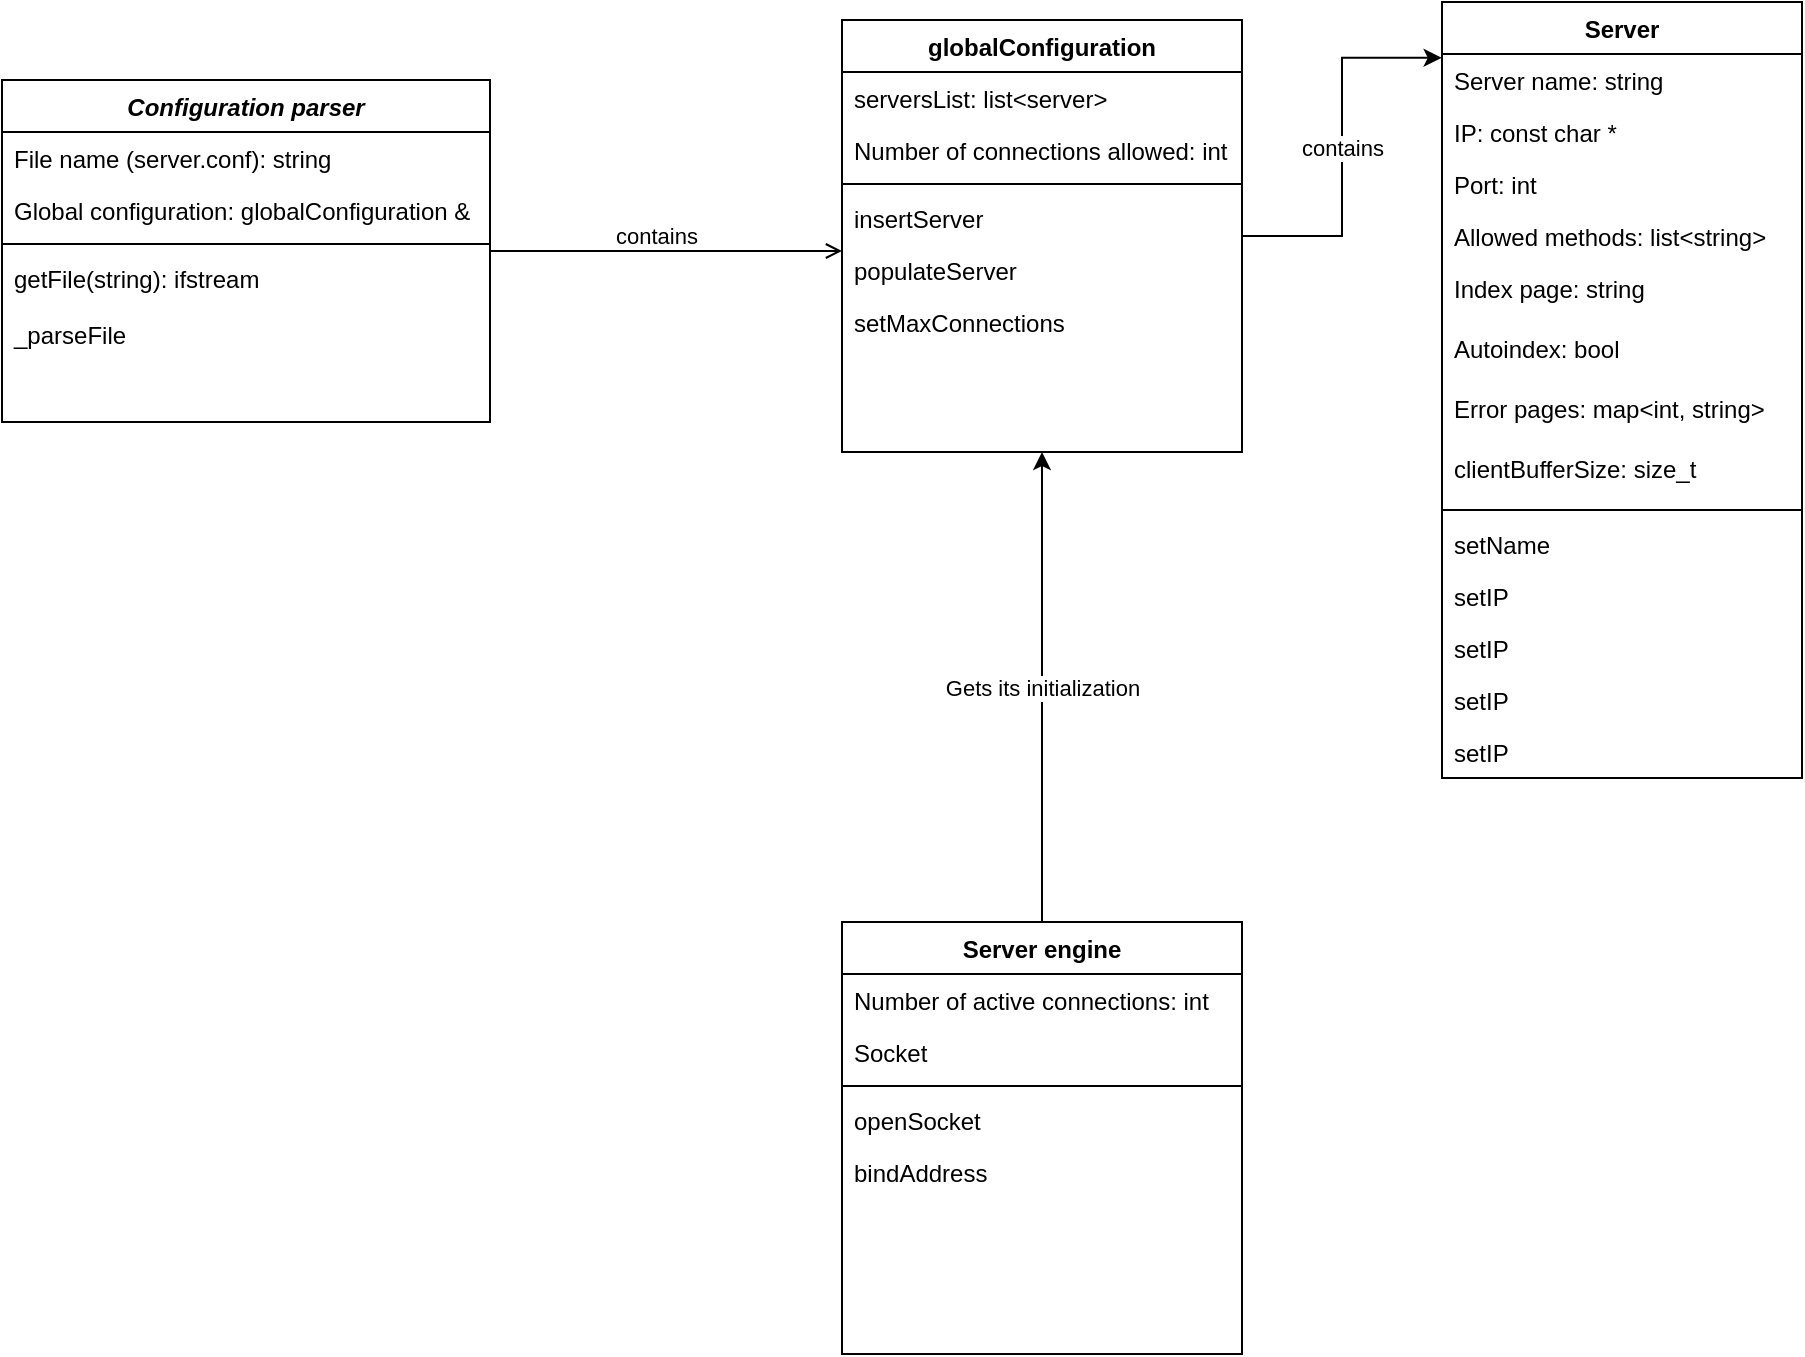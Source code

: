 <mxfile version="20.2.2" type="github">
  <diagram id="C5RBs43oDa-KdzZeNtuy" name="Page-1">
    <mxGraphModel dx="2785" dy="1525" grid="1" gridSize="10" guides="1" tooltips="1" connect="1" arrows="1" fold="1" page="1" pageScale="1" pageWidth="1000" pageHeight="1169" math="0" shadow="0">
      <root>
        <mxCell id="WIyWlLk6GJQsqaUBKTNV-0" />
        <mxCell id="WIyWlLk6GJQsqaUBKTNV-1" parent="WIyWlLk6GJQsqaUBKTNV-0" />
        <mxCell id="zkfFHV4jXpPFQw0GAbJ--0" value="Configuration parser" style="swimlane;fontStyle=3;align=center;verticalAlign=top;childLayout=stackLayout;horizontal=1;startSize=26;horizontalStack=0;resizeParent=1;resizeLast=0;collapsible=1;marginBottom=0;rounded=0;shadow=0;strokeWidth=1;" parent="WIyWlLk6GJQsqaUBKTNV-1" vertex="1">
          <mxGeometry x="10" y="129" width="244" height="171" as="geometry">
            <mxRectangle x="230" y="140" width="160" height="26" as="alternateBounds" />
          </mxGeometry>
        </mxCell>
        <mxCell id="zkfFHV4jXpPFQw0GAbJ--1" value="File name (server.conf): string" style="text;align=left;verticalAlign=top;spacingLeft=4;spacingRight=4;overflow=hidden;rotatable=0;points=[[0,0.5],[1,0.5]];portConstraint=eastwest;" parent="zkfFHV4jXpPFQw0GAbJ--0" vertex="1">
          <mxGeometry y="26" width="244" height="26" as="geometry" />
        </mxCell>
        <mxCell id="zkfFHV4jXpPFQw0GAbJ--2" value="Global configuration: globalConfiguration &amp;" style="text;align=left;verticalAlign=top;spacingLeft=4;spacingRight=4;overflow=hidden;rotatable=0;points=[[0,0.5],[1,0.5]];portConstraint=eastwest;rounded=0;shadow=0;html=0;" parent="zkfFHV4jXpPFQw0GAbJ--0" vertex="1">
          <mxGeometry y="52" width="244" height="26" as="geometry" />
        </mxCell>
        <mxCell id="zkfFHV4jXpPFQw0GAbJ--4" value="" style="line;html=1;strokeWidth=1;align=left;verticalAlign=middle;spacingTop=-1;spacingLeft=3;spacingRight=3;rotatable=0;labelPosition=right;points=[];portConstraint=eastwest;" parent="zkfFHV4jXpPFQw0GAbJ--0" vertex="1">
          <mxGeometry y="78" width="244" height="8" as="geometry" />
        </mxCell>
        <mxCell id="oprgUAEJjMY1lW2L3Nvr-45" value="getFile(string): ifstream" style="text;align=left;verticalAlign=top;spacingLeft=4;spacingRight=4;overflow=hidden;rotatable=0;points=[[0,0.5],[1,0.5]];portConstraint=eastwest;" vertex="1" parent="zkfFHV4jXpPFQw0GAbJ--0">
          <mxGeometry y="86" width="244" height="28" as="geometry" />
        </mxCell>
        <mxCell id="zkfFHV4jXpPFQw0GAbJ--5" value="_parseFile" style="text;align=left;verticalAlign=top;spacingLeft=4;spacingRight=4;overflow=hidden;rotatable=0;points=[[0,0.5],[1,0.5]];portConstraint=eastwest;" parent="zkfFHV4jXpPFQw0GAbJ--0" vertex="1">
          <mxGeometry y="114" width="244" height="30" as="geometry" />
        </mxCell>
        <mxCell id="oprgUAEJjMY1lW2L3Nvr-10" value="contains" style="edgeStyle=orthogonalEdgeStyle;rounded=0;orthogonalLoop=1;jettySize=auto;html=1;entryX=-0.001;entryY=0.072;entryDx=0;entryDy=0;entryPerimeter=0;" edge="1" parent="WIyWlLk6GJQsqaUBKTNV-1" source="zkfFHV4jXpPFQw0GAbJ--17" target="oprgUAEJjMY1lW2L3Nvr-1">
          <mxGeometry relative="1" as="geometry" />
        </mxCell>
        <mxCell id="zkfFHV4jXpPFQw0GAbJ--17" value="globalConfiguration" style="swimlane;fontStyle=1;align=center;verticalAlign=top;childLayout=stackLayout;horizontal=1;startSize=26;horizontalStack=0;resizeParent=1;resizeLast=0;collapsible=1;marginBottom=0;rounded=0;shadow=0;strokeWidth=1;" parent="WIyWlLk6GJQsqaUBKTNV-1" vertex="1">
          <mxGeometry x="430" y="99" width="200" height="216" as="geometry">
            <mxRectangle x="550" y="140" width="160" height="26" as="alternateBounds" />
          </mxGeometry>
        </mxCell>
        <mxCell id="zkfFHV4jXpPFQw0GAbJ--18" value="serversList: list&lt;server&gt;" style="text;align=left;verticalAlign=top;spacingLeft=4;spacingRight=4;overflow=hidden;rotatable=0;points=[[0,0.5],[1,0.5]];portConstraint=eastwest;" parent="zkfFHV4jXpPFQw0GAbJ--17" vertex="1">
          <mxGeometry y="26" width="200" height="26" as="geometry" />
        </mxCell>
        <mxCell id="zkfFHV4jXpPFQw0GAbJ--19" value="Number of connections allowed: int" style="text;align=left;verticalAlign=top;spacingLeft=4;spacingRight=4;overflow=hidden;rotatable=0;points=[[0,0.5],[1,0.5]];portConstraint=eastwest;rounded=0;shadow=0;html=0;" parent="zkfFHV4jXpPFQw0GAbJ--17" vertex="1">
          <mxGeometry y="52" width="200" height="26" as="geometry" />
        </mxCell>
        <mxCell id="zkfFHV4jXpPFQw0GAbJ--23" value="" style="line;html=1;strokeWidth=1;align=left;verticalAlign=middle;spacingTop=-1;spacingLeft=3;spacingRight=3;rotatable=0;labelPosition=right;points=[];portConstraint=eastwest;" parent="zkfFHV4jXpPFQw0GAbJ--17" vertex="1">
          <mxGeometry y="78" width="200" height="8" as="geometry" />
        </mxCell>
        <mxCell id="zkfFHV4jXpPFQw0GAbJ--24" value="insertServer" style="text;align=left;verticalAlign=top;spacingLeft=4;spacingRight=4;overflow=hidden;rotatable=0;points=[[0,0.5],[1,0.5]];portConstraint=eastwest;" parent="zkfFHV4jXpPFQw0GAbJ--17" vertex="1">
          <mxGeometry y="86" width="200" height="26" as="geometry" />
        </mxCell>
        <mxCell id="zkfFHV4jXpPFQw0GAbJ--25" value="populateServer" style="text;align=left;verticalAlign=top;spacingLeft=4;spacingRight=4;overflow=hidden;rotatable=0;points=[[0,0.5],[1,0.5]];portConstraint=eastwest;" parent="zkfFHV4jXpPFQw0GAbJ--17" vertex="1">
          <mxGeometry y="112" width="200" height="26" as="geometry" />
        </mxCell>
        <mxCell id="oprgUAEJjMY1lW2L3Nvr-37" value="setMaxConnections" style="text;align=left;verticalAlign=top;spacingLeft=4;spacingRight=4;overflow=hidden;rotatable=0;points=[[0,0.5],[1,0.5]];portConstraint=eastwest;" vertex="1" parent="zkfFHV4jXpPFQw0GAbJ--17">
          <mxGeometry y="138" width="200" height="26" as="geometry" />
        </mxCell>
        <mxCell id="zkfFHV4jXpPFQw0GAbJ--26" value="contains" style="endArrow=open;shadow=0;strokeWidth=1;rounded=0;endFill=1;edgeStyle=elbowEdgeStyle;elbow=vertical;" parent="WIyWlLk6GJQsqaUBKTNV-1" source="zkfFHV4jXpPFQw0GAbJ--0" target="zkfFHV4jXpPFQw0GAbJ--17" edge="1">
          <mxGeometry x="-0.053" y="8" relative="1" as="geometry">
            <mxPoint x="344" y="201" as="sourcePoint" />
            <mxPoint x="504" y="201" as="targetPoint" />
            <mxPoint as="offset" />
          </mxGeometry>
        </mxCell>
        <mxCell id="oprgUAEJjMY1lW2L3Nvr-1" value="Server" style="swimlane;fontStyle=1;align=center;verticalAlign=top;childLayout=stackLayout;horizontal=1;startSize=26;horizontalStack=0;resizeParent=1;resizeLast=0;collapsible=1;marginBottom=0;rounded=0;shadow=0;strokeWidth=1;" vertex="1" parent="WIyWlLk6GJQsqaUBKTNV-1">
          <mxGeometry x="730" y="90" width="180" height="388" as="geometry">
            <mxRectangle x="550" y="140" width="160" height="26" as="alternateBounds" />
          </mxGeometry>
        </mxCell>
        <mxCell id="oprgUAEJjMY1lW2L3Nvr-3" value="Server name: string" style="text;align=left;verticalAlign=top;spacingLeft=4;spacingRight=4;overflow=hidden;rotatable=0;points=[[0,0.5],[1,0.5]];portConstraint=eastwest;rounded=0;shadow=0;html=0;fontStyle=0" vertex="1" parent="oprgUAEJjMY1lW2L3Nvr-1">
          <mxGeometry y="26" width="180" height="26" as="geometry" />
        </mxCell>
        <mxCell id="oprgUAEJjMY1lW2L3Nvr-2" value="IP: const char *" style="text;align=left;verticalAlign=top;spacingLeft=4;spacingRight=4;overflow=hidden;rotatable=0;points=[[0,0.5],[1,0.5]];portConstraint=eastwest;fontStyle=0" vertex="1" parent="oprgUAEJjMY1lW2L3Nvr-1">
          <mxGeometry y="52" width="180" height="26" as="geometry" />
        </mxCell>
        <mxCell id="oprgUAEJjMY1lW2L3Nvr-4" value="Port: int" style="text;align=left;verticalAlign=top;spacingLeft=4;spacingRight=4;overflow=hidden;rotatable=0;points=[[0,0.5],[1,0.5]];portConstraint=eastwest;rounded=0;shadow=0;html=0;fontStyle=0" vertex="1" parent="oprgUAEJjMY1lW2L3Nvr-1">
          <mxGeometry y="78" width="180" height="26" as="geometry" />
        </mxCell>
        <mxCell id="oprgUAEJjMY1lW2L3Nvr-5" value="Allowed methods: list&lt;string&gt;" style="text;align=left;verticalAlign=top;spacingLeft=4;spacingRight=4;overflow=hidden;rotatable=0;points=[[0,0.5],[1,0.5]];portConstraint=eastwest;rounded=0;shadow=0;html=0;fontStyle=0" vertex="1" parent="oprgUAEJjMY1lW2L3Nvr-1">
          <mxGeometry y="104" width="180" height="26" as="geometry" />
        </mxCell>
        <mxCell id="oprgUAEJjMY1lW2L3Nvr-6" value="Index page: string" style="text;align=left;verticalAlign=top;spacingLeft=4;spacingRight=4;overflow=hidden;rotatable=0;points=[[0,0.5],[1,0.5]];portConstraint=eastwest;rounded=0;shadow=0;html=0;fontStyle=0" vertex="1" parent="oprgUAEJjMY1lW2L3Nvr-1">
          <mxGeometry y="130" width="180" height="30" as="geometry" />
        </mxCell>
        <mxCell id="oprgUAEJjMY1lW2L3Nvr-36" value="Autoindex: bool" style="text;align=left;verticalAlign=top;spacingLeft=4;spacingRight=4;overflow=hidden;rotatable=0;points=[[0,0.5],[1,0.5]];portConstraint=eastwest;rounded=0;shadow=0;html=0;fontStyle=0" vertex="1" parent="oprgUAEJjMY1lW2L3Nvr-1">
          <mxGeometry y="160" width="180" height="30" as="geometry" />
        </mxCell>
        <mxCell id="oprgUAEJjMY1lW2L3Nvr-35" value="Error pages: map&lt;int, string&gt;" style="text;align=left;verticalAlign=top;spacingLeft=4;spacingRight=4;overflow=hidden;rotatable=0;points=[[0,0.5],[1,0.5]];portConstraint=eastwest;rounded=0;shadow=0;html=0;fontStyle=0" vertex="1" parent="oprgUAEJjMY1lW2L3Nvr-1">
          <mxGeometry y="190" width="180" height="30" as="geometry" />
        </mxCell>
        <mxCell id="oprgUAEJjMY1lW2L3Nvr-34" value="clientBufferSize: size_t" style="text;align=left;verticalAlign=top;spacingLeft=4;spacingRight=4;overflow=hidden;rotatable=0;points=[[0,0.5],[1,0.5]];portConstraint=eastwest;rounded=0;shadow=0;html=0;fontStyle=0" vertex="1" parent="oprgUAEJjMY1lW2L3Nvr-1">
          <mxGeometry y="220" width="180" height="30" as="geometry" />
        </mxCell>
        <mxCell id="oprgUAEJjMY1lW2L3Nvr-7" value="" style="line;html=1;strokeWidth=1;align=left;verticalAlign=middle;spacingTop=-1;spacingLeft=3;spacingRight=3;rotatable=0;labelPosition=right;points=[];portConstraint=eastwest;" vertex="1" parent="oprgUAEJjMY1lW2L3Nvr-1">
          <mxGeometry y="250" width="180" height="8" as="geometry" />
        </mxCell>
        <mxCell id="oprgUAEJjMY1lW2L3Nvr-9" value="setName" style="text;align=left;verticalAlign=top;spacingLeft=4;spacingRight=4;overflow=hidden;rotatable=0;points=[[0,0.5],[1,0.5]];portConstraint=eastwest;" vertex="1" parent="oprgUAEJjMY1lW2L3Nvr-1">
          <mxGeometry y="258" width="180" height="26" as="geometry" />
        </mxCell>
        <mxCell id="oprgUAEJjMY1lW2L3Nvr-8" value="setIP" style="text;align=left;verticalAlign=top;spacingLeft=4;spacingRight=4;overflow=hidden;rotatable=0;points=[[0,0.5],[1,0.5]];portConstraint=eastwest;" vertex="1" parent="oprgUAEJjMY1lW2L3Nvr-1">
          <mxGeometry y="284" width="180" height="26" as="geometry" />
        </mxCell>
        <mxCell id="oprgUAEJjMY1lW2L3Nvr-17" value="setIP" style="text;align=left;verticalAlign=top;spacingLeft=4;spacingRight=4;overflow=hidden;rotatable=0;points=[[0,0.5],[1,0.5]];portConstraint=eastwest;" vertex="1" parent="oprgUAEJjMY1lW2L3Nvr-1">
          <mxGeometry y="310" width="180" height="26" as="geometry" />
        </mxCell>
        <mxCell id="oprgUAEJjMY1lW2L3Nvr-18" value="setIP" style="text;align=left;verticalAlign=top;spacingLeft=4;spacingRight=4;overflow=hidden;rotatable=0;points=[[0,0.5],[1,0.5]];portConstraint=eastwest;" vertex="1" parent="oprgUAEJjMY1lW2L3Nvr-1">
          <mxGeometry y="336" width="180" height="26" as="geometry" />
        </mxCell>
        <mxCell id="oprgUAEJjMY1lW2L3Nvr-33" value="setIP" style="text;align=left;verticalAlign=top;spacingLeft=4;spacingRight=4;overflow=hidden;rotatable=0;points=[[0,0.5],[1,0.5]];portConstraint=eastwest;" vertex="1" parent="oprgUAEJjMY1lW2L3Nvr-1">
          <mxGeometry y="362" width="180" height="26" as="geometry" />
        </mxCell>
        <mxCell id="oprgUAEJjMY1lW2L3Nvr-40" value="Gets its initialization" style="edgeStyle=orthogonalEdgeStyle;rounded=0;orthogonalLoop=1;jettySize=auto;html=1;exitX=0.5;exitY=0;exitDx=0;exitDy=0;entryX=0.5;entryY=1;entryDx=0;entryDy=0;" edge="1" parent="WIyWlLk6GJQsqaUBKTNV-1" source="oprgUAEJjMY1lW2L3Nvr-11" target="zkfFHV4jXpPFQw0GAbJ--17">
          <mxGeometry relative="1" as="geometry" />
        </mxCell>
        <mxCell id="oprgUAEJjMY1lW2L3Nvr-11" value="Server engine" style="swimlane;fontStyle=1;align=center;verticalAlign=top;childLayout=stackLayout;horizontal=1;startSize=26;horizontalStack=0;resizeParent=1;resizeLast=0;collapsible=1;marginBottom=0;rounded=0;shadow=0;strokeWidth=1;" vertex="1" parent="WIyWlLk6GJQsqaUBKTNV-1">
          <mxGeometry x="430" y="550" width="200" height="216" as="geometry">
            <mxRectangle x="550" y="140" width="160" height="26" as="alternateBounds" />
          </mxGeometry>
        </mxCell>
        <mxCell id="oprgUAEJjMY1lW2L3Nvr-12" value="Number of active connections: int" style="text;align=left;verticalAlign=top;spacingLeft=4;spacingRight=4;overflow=hidden;rotatable=0;points=[[0,0.5],[1,0.5]];portConstraint=eastwest;" vertex="1" parent="oprgUAEJjMY1lW2L3Nvr-11">
          <mxGeometry y="26" width="200" height="26" as="geometry" />
        </mxCell>
        <mxCell id="oprgUAEJjMY1lW2L3Nvr-44" value="Socket" style="text;align=left;verticalAlign=top;spacingLeft=4;spacingRight=4;overflow=hidden;rotatable=0;points=[[0,0.5],[1,0.5]];portConstraint=eastwest;" vertex="1" parent="oprgUAEJjMY1lW2L3Nvr-11">
          <mxGeometry y="52" width="200" height="26" as="geometry" />
        </mxCell>
        <mxCell id="oprgUAEJjMY1lW2L3Nvr-14" value="" style="line;html=1;strokeWidth=1;align=left;verticalAlign=middle;spacingTop=-1;spacingLeft=3;spacingRight=3;rotatable=0;labelPosition=right;points=[];portConstraint=eastwest;" vertex="1" parent="oprgUAEJjMY1lW2L3Nvr-11">
          <mxGeometry y="78" width="200" height="8" as="geometry" />
        </mxCell>
        <mxCell id="oprgUAEJjMY1lW2L3Nvr-15" value="openSocket" style="text;align=left;verticalAlign=top;spacingLeft=4;spacingRight=4;overflow=hidden;rotatable=0;points=[[0,0.5],[1,0.5]];portConstraint=eastwest;" vertex="1" parent="oprgUAEJjMY1lW2L3Nvr-11">
          <mxGeometry y="86" width="200" height="26" as="geometry" />
        </mxCell>
        <mxCell id="oprgUAEJjMY1lW2L3Nvr-16" value="bindAddress" style="text;align=left;verticalAlign=top;spacingLeft=4;spacingRight=4;overflow=hidden;rotatable=0;points=[[0,0.5],[1,0.5]];portConstraint=eastwest;" vertex="1" parent="oprgUAEJjMY1lW2L3Nvr-11">
          <mxGeometry y="112" width="200" height="26" as="geometry" />
        </mxCell>
      </root>
    </mxGraphModel>
  </diagram>
</mxfile>
